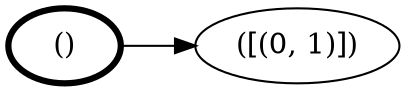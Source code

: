 strict digraph {
	graph [rankdir=LR]
	2 [label="([(0, 1)])"]
	1 -> 2
	1 [label="()"]
	1 [penwidth=3]
}
